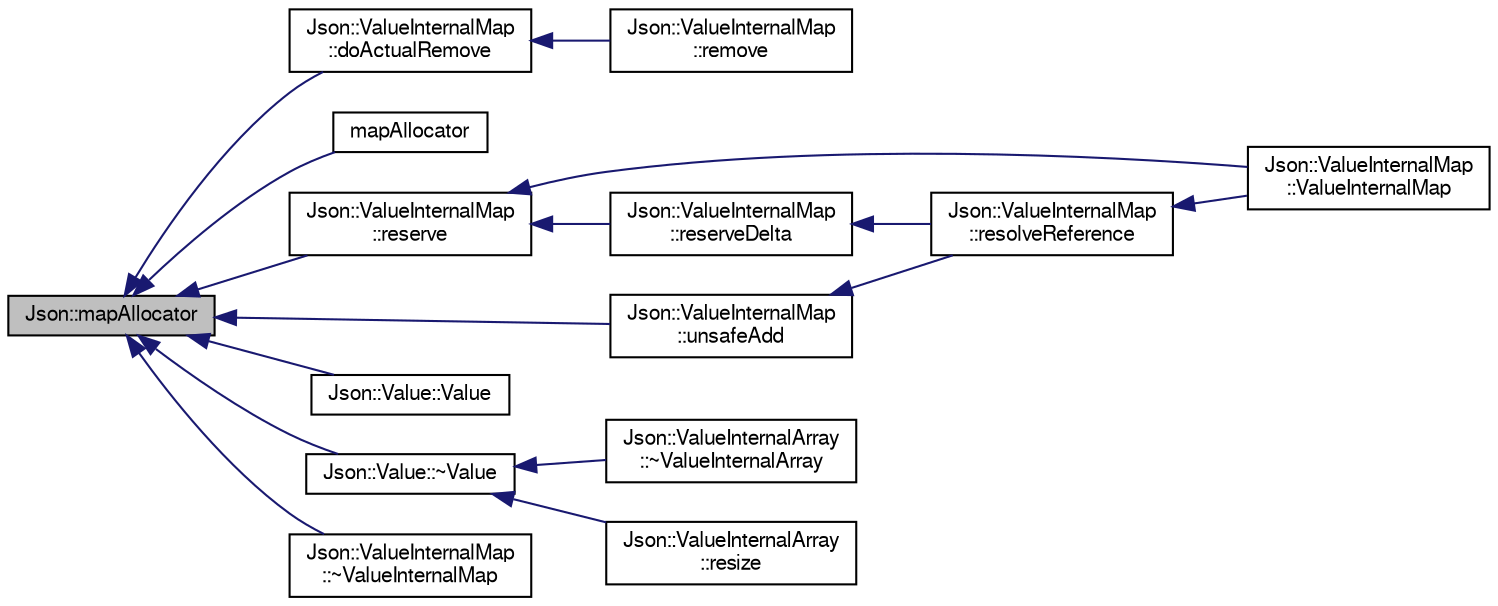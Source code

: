 digraph "Json::mapAllocator"
{
  edge [fontname="FreeSans",fontsize="10",labelfontname="FreeSans",labelfontsize="10"];
  node [fontname="FreeSans",fontsize="10",shape=record];
  rankdir="LR";
  Node1 [label="Json::mapAllocator",height=0.2,width=0.4,color="black", fillcolor="grey75", style="filled" fontcolor="black"];
  Node1 -> Node2 [dir="back",color="midnightblue",fontsize="10",style="solid",fontname="FreeSans"];
  Node2 [label="Json::ValueInternalMap\l::doActualRemove",height=0.2,width=0.4,color="black", fillcolor="white", style="filled",URL="$class_json_1_1_value_internal_map.html#af297ce9542d365473cf162132b7978a1"];
  Node2 -> Node3 [dir="back",color="midnightblue",fontsize="10",style="solid",fontname="FreeSans"];
  Node3 [label="Json::ValueInternalMap\l::remove",height=0.2,width=0.4,color="black", fillcolor="white", style="filled",URL="$class_json_1_1_value_internal_map.html#aa7f5d3784f2ea54abfa9a6d8df45de5e"];
  Node1 -> Node4 [dir="back",color="midnightblue",fontsize="10",style="solid",fontname="FreeSans"];
  Node4 [label="mapAllocator",height=0.2,width=0.4,color="black", fillcolor="white", style="filled",URL="$json__internalmap_8inl.html#a61f84122d9f0d9fbd6f991895edc92f3"];
  Node1 -> Node5 [dir="back",color="midnightblue",fontsize="10",style="solid",fontname="FreeSans"];
  Node5 [label="Json::ValueInternalMap\l::reserve",height=0.2,width=0.4,color="black", fillcolor="white", style="filled",URL="$class_json_1_1_value_internal_map.html#aedeef1ded464d8fbe51f11218fef5628"];
  Node5 -> Node6 [dir="back",color="midnightblue",fontsize="10",style="solid",fontname="FreeSans"];
  Node6 [label="Json::ValueInternalMap\l::ValueInternalMap",height=0.2,width=0.4,color="black", fillcolor="white", style="filled",URL="$class_json_1_1_value_internal_map.html#a2878273dc8422a7d3dd656942180a0fb"];
  Node5 -> Node7 [dir="back",color="midnightblue",fontsize="10",style="solid",fontname="FreeSans"];
  Node7 [label="Json::ValueInternalMap\l::reserveDelta",height=0.2,width=0.4,color="black", fillcolor="white", style="filled",URL="$class_json_1_1_value_internal_map.html#a338949cd1b84b7590ed438347d7d1ecc"];
  Node7 -> Node8 [dir="back",color="midnightblue",fontsize="10",style="solid",fontname="FreeSans"];
  Node8 [label="Json::ValueInternalMap\l::resolveReference",height=0.2,width=0.4,color="black", fillcolor="white", style="filled",URL="$class_json_1_1_value_internal_map.html#add7a9a415cc939ff4564e0aaa1cf6349"];
  Node8 -> Node6 [dir="back",color="midnightblue",fontsize="10",style="solid",fontname="FreeSans"];
  Node1 -> Node9 [dir="back",color="midnightblue",fontsize="10",style="solid",fontname="FreeSans"];
  Node9 [label="Json::ValueInternalMap\l::unsafeAdd",height=0.2,width=0.4,color="black", fillcolor="white", style="filled",URL="$class_json_1_1_value_internal_map.html#a9cfabb1505e6075f6b0fc9a5f6b9756c"];
  Node9 -> Node8 [dir="back",color="midnightblue",fontsize="10",style="solid",fontname="FreeSans"];
  Node1 -> Node10 [dir="back",color="midnightblue",fontsize="10",style="solid",fontname="FreeSans"];
  Node10 [label="Json::Value::Value",height=0.2,width=0.4,color="black", fillcolor="white", style="filled",URL="$class_json_1_1_value.html#a436dfd3670f95fd665f680eba5cebcf0"];
  Node1 -> Node11 [dir="back",color="midnightblue",fontsize="10",style="solid",fontname="FreeSans"];
  Node11 [label="Json::Value::~Value",height=0.2,width=0.4,color="black", fillcolor="white", style="filled",URL="$class_json_1_1_value.html#a287dea48da3912d02756735bf677b27b"];
  Node11 -> Node12 [dir="back",color="midnightblue",fontsize="10",style="solid",fontname="FreeSans"];
  Node12 [label="Json::ValueInternalArray\l::~ValueInternalArray",height=0.2,width=0.4,color="black", fillcolor="white", style="filled",URL="$class_json_1_1_value_internal_array.html#a005321bd2242149b6920a63aec411017"];
  Node11 -> Node13 [dir="back",color="midnightblue",fontsize="10",style="solid",fontname="FreeSans"];
  Node13 [label="Json::ValueInternalArray\l::resize",height=0.2,width=0.4,color="black", fillcolor="white", style="filled",URL="$class_json_1_1_value_internal_array.html#a1cb5e2a7587f0e5e320d60ac1a39e14f"];
  Node1 -> Node14 [dir="back",color="midnightblue",fontsize="10",style="solid",fontname="FreeSans"];
  Node14 [label="Json::ValueInternalMap\l::~ValueInternalMap",height=0.2,width=0.4,color="black", fillcolor="white", style="filled",URL="$class_json_1_1_value_internal_map.html#a507129e4f6c0314aee988f89e133da78"];
}
